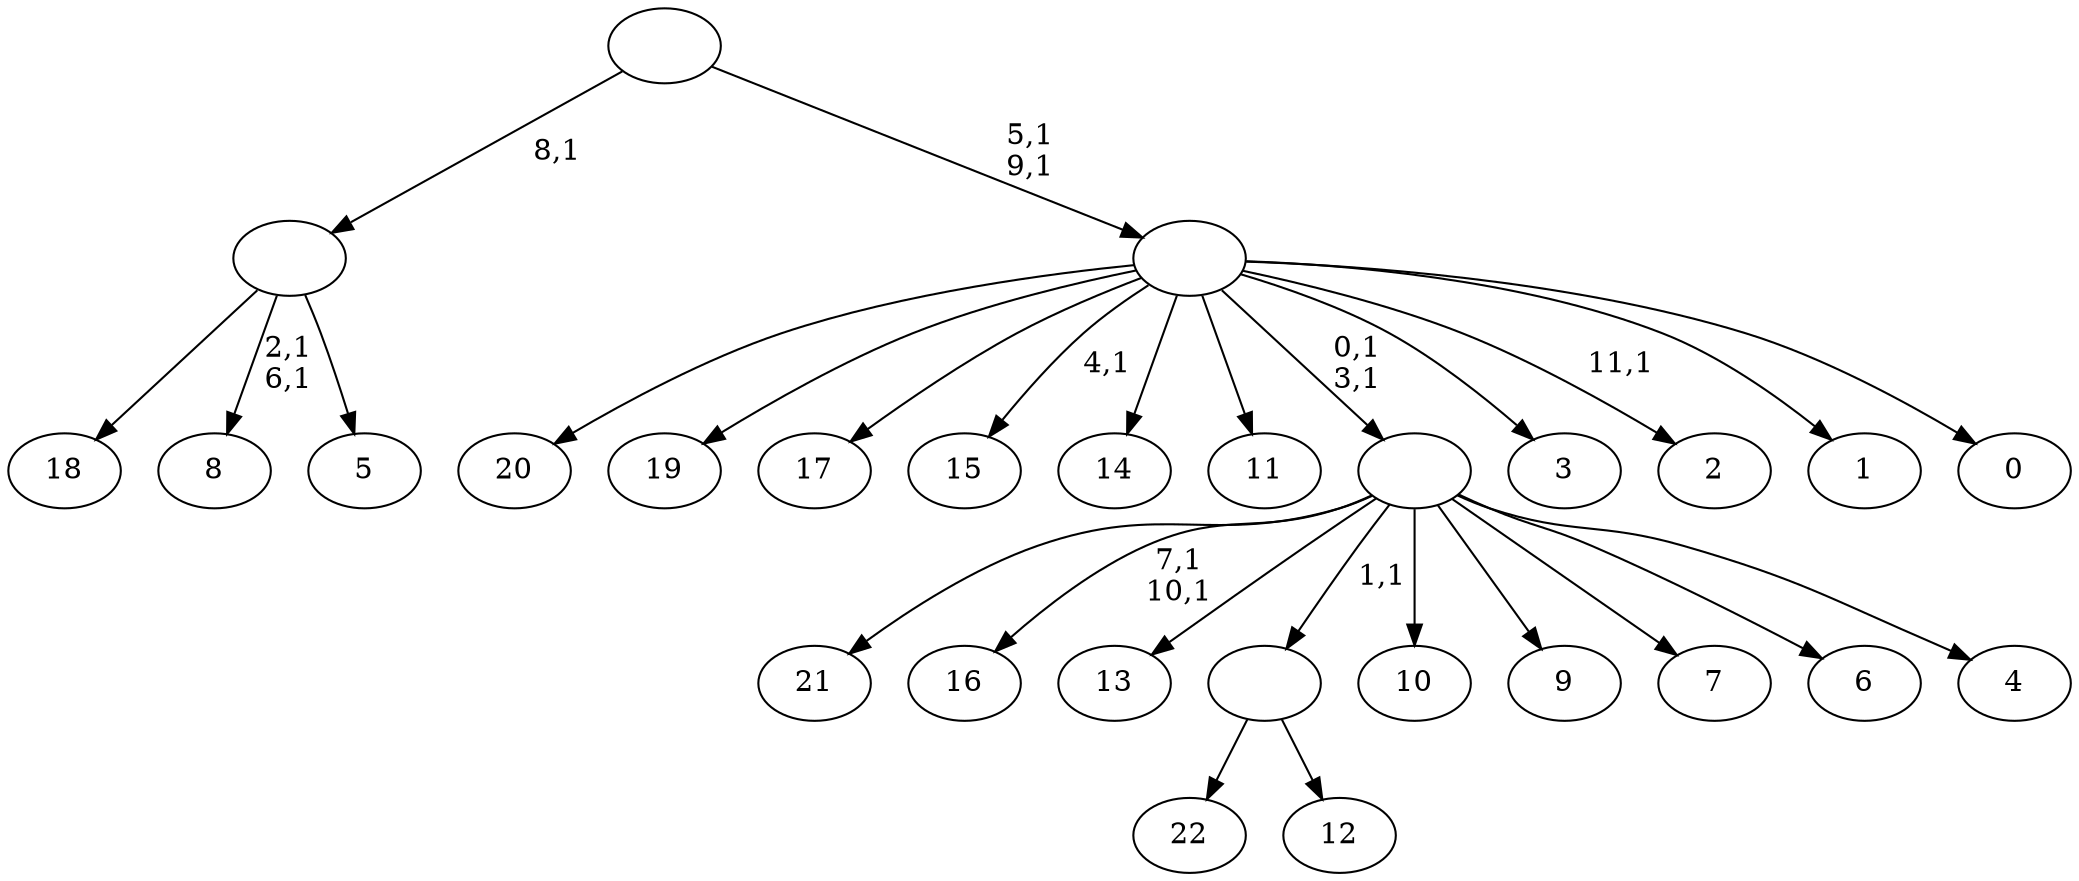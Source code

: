 digraph T {
	35 [label="22"]
	34 [label="21"]
	33 [label="20"]
	32 [label="19"]
	31 [label="18"]
	30 [label="17"]
	29 [label="16"]
	26 [label="15"]
	24 [label="14"]
	23 [label="13"]
	22 [label="12"]
	21 [label=""]
	20 [label="11"]
	19 [label="10"]
	18 [label="9"]
	17 [label="8"]
	14 [label="7"]
	13 [label="6"]
	12 [label="5"]
	11 [label=""]
	10 [label="4"]
	9 [label=""]
	7 [label="3"]
	6 [label="2"]
	4 [label="1"]
	3 [label="0"]
	2 [label=""]
	0 [label=""]
	21 -> 35 [label=""]
	21 -> 22 [label=""]
	11 -> 17 [label="2,1\n6,1"]
	11 -> 31 [label=""]
	11 -> 12 [label=""]
	9 -> 29 [label="7,1\n10,1"]
	9 -> 34 [label=""]
	9 -> 23 [label=""]
	9 -> 21 [label="1,1"]
	9 -> 19 [label=""]
	9 -> 18 [label=""]
	9 -> 14 [label=""]
	9 -> 13 [label=""]
	9 -> 10 [label=""]
	2 -> 6 [label="11,1"]
	2 -> 9 [label="0,1\n3,1"]
	2 -> 26 [label="4,1"]
	2 -> 33 [label=""]
	2 -> 32 [label=""]
	2 -> 30 [label=""]
	2 -> 24 [label=""]
	2 -> 20 [label=""]
	2 -> 7 [label=""]
	2 -> 4 [label=""]
	2 -> 3 [label=""]
	0 -> 2 [label="5,1\n9,1"]
	0 -> 11 [label="8,1"]
}
